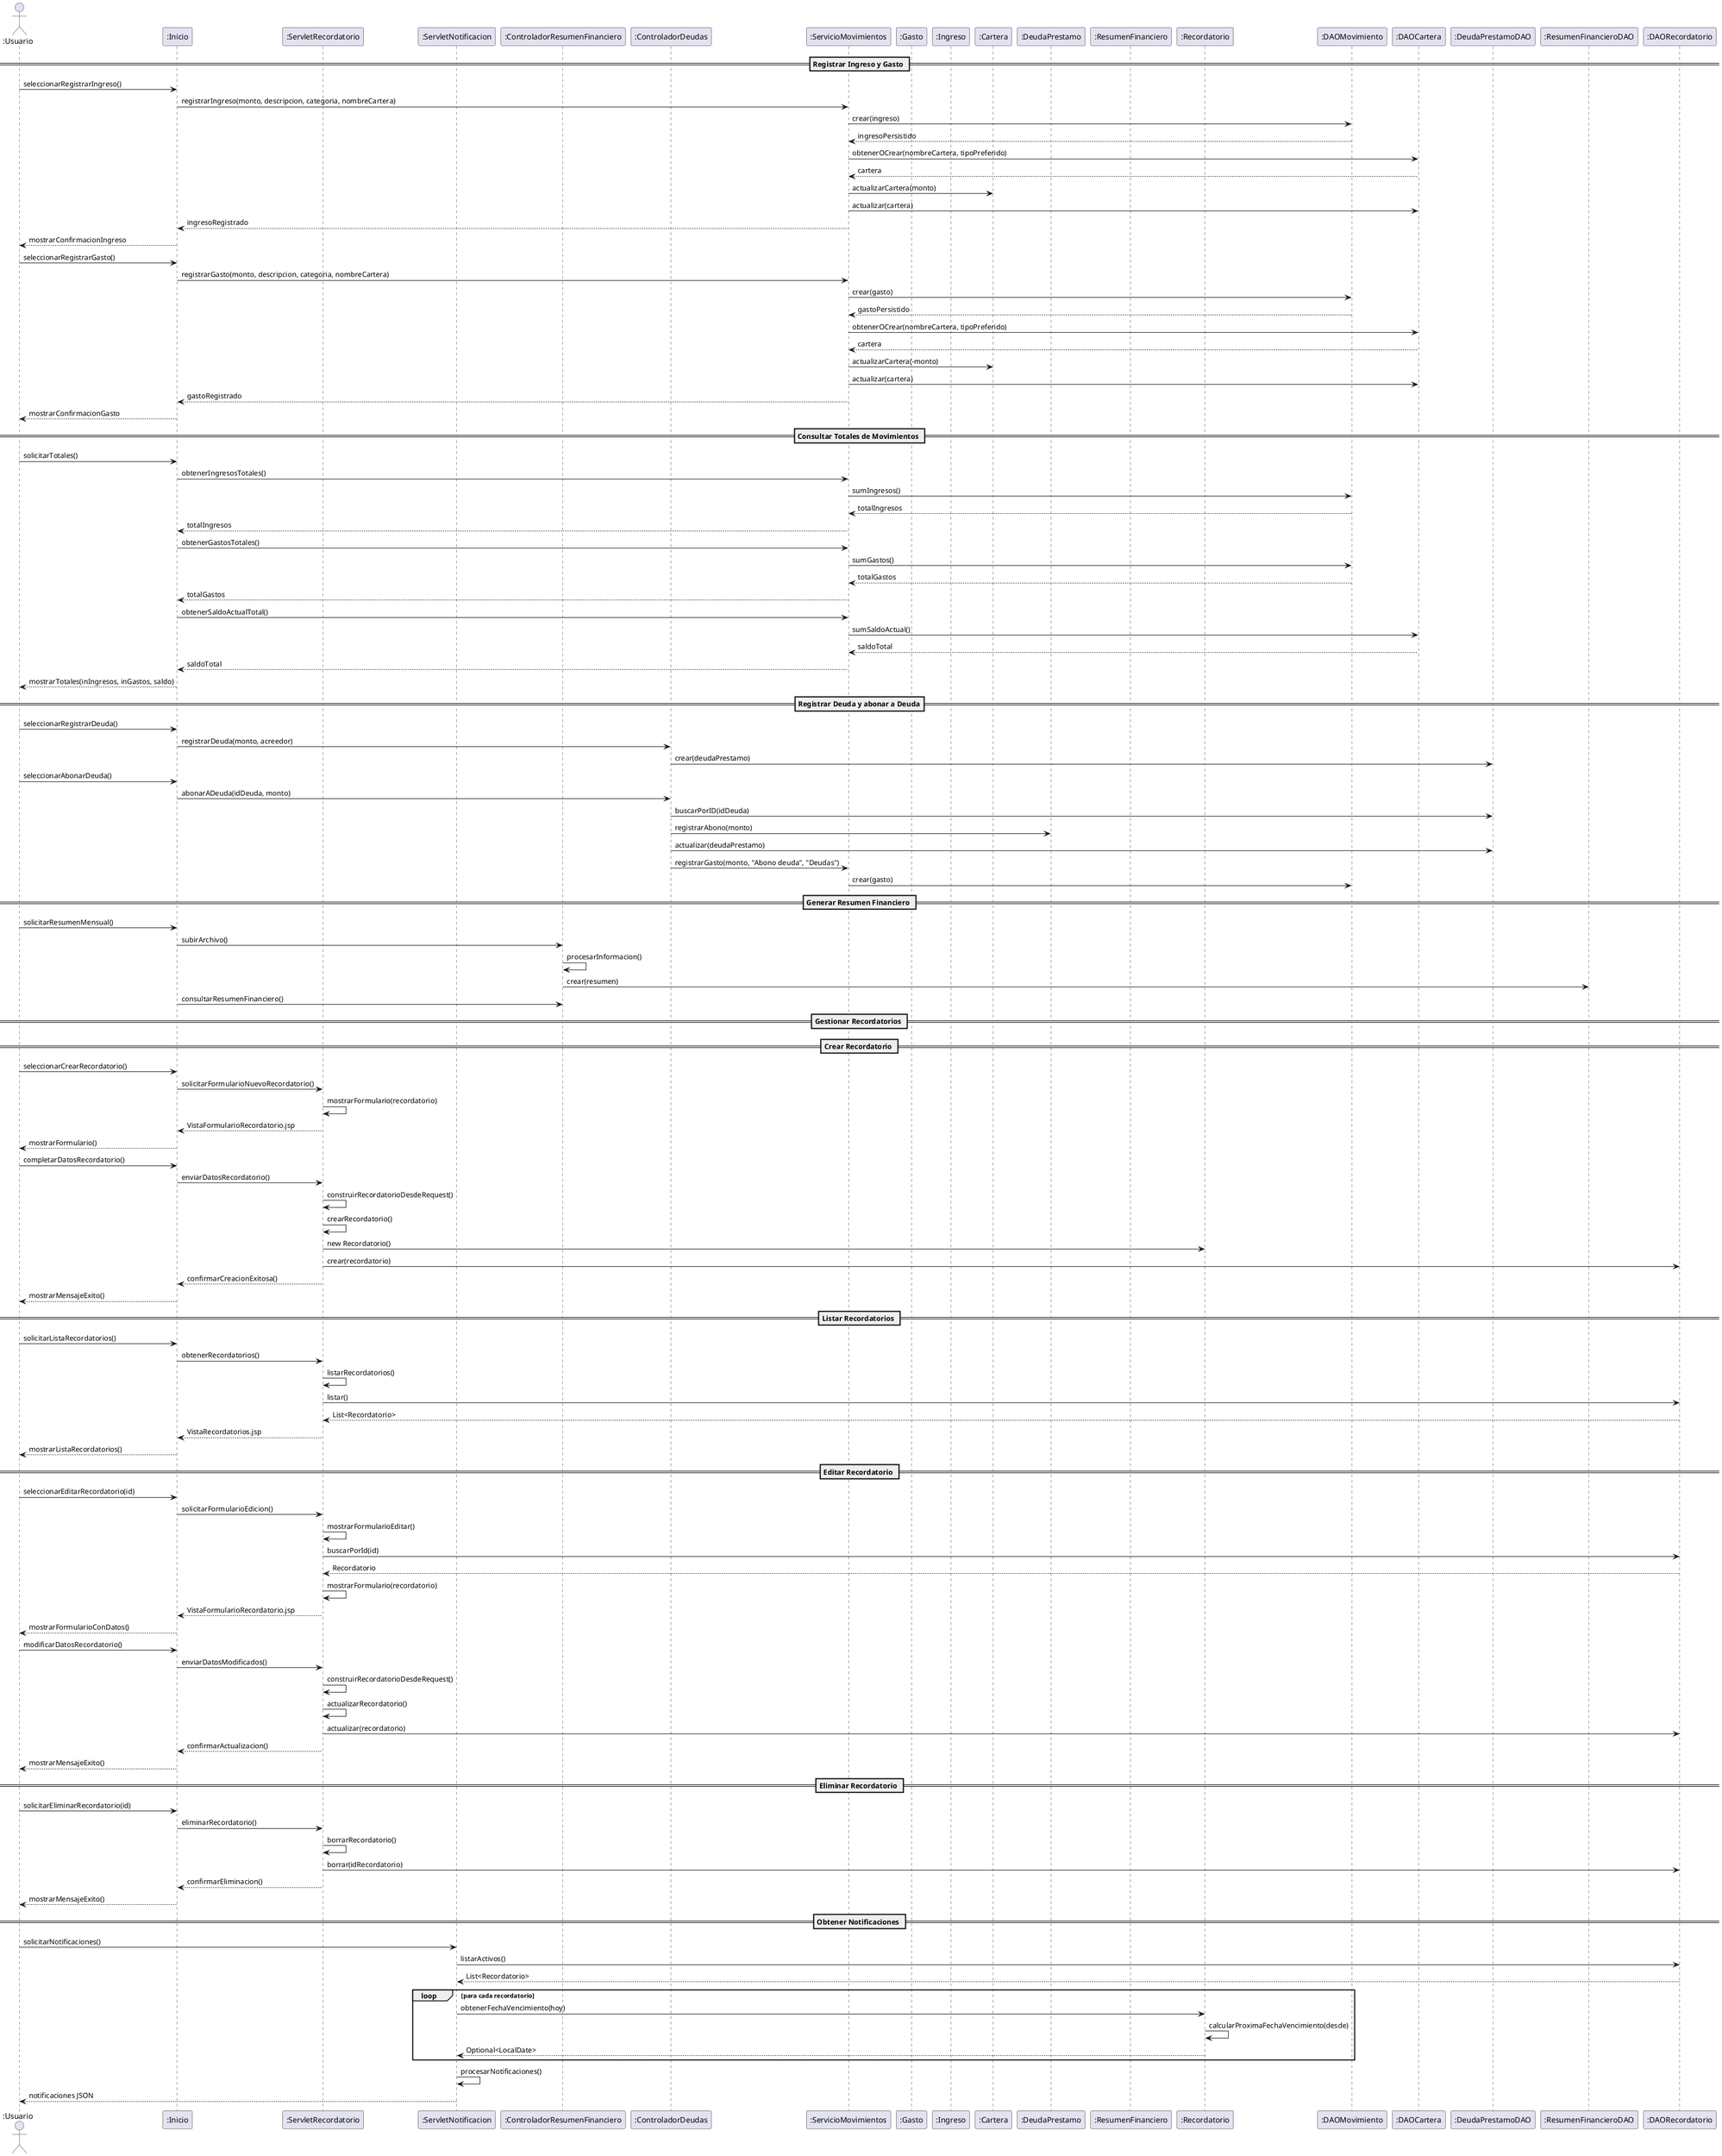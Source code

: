 @startuml

actor ":Usuario" as usuario
participant ":Inicio" as inicio
participant ":ServletRecordatorio" as servletRecordatorio
participant ":ServletNotificacion" as servletNotificacion
participant ":ControladorResumenFinanciero" as controladorResumen
participant ":ControladorDeudas" as controladorDeudas
participant ":ServicioMovimientos" as servicioMovimientos
participant ":Gasto" as gasto
participant ":Ingreso" as ingreso
participant ":Cartera" as cartera
participant ":DeudaPrestamo" as deudaPrestamo
participant ":ResumenFinanciero" as resumen
participant ":Recordatorio" as recordatorio
participant ":DAOMovimiento" as daoMovimiento
participant ":DAOCartera" as carteraDAO
participant ":DeudaPrestamoDAO" as deudaPrestamoDAO
participant ":ResumenFinancieroDAO" as resumenDAO
participant ":DAORecordatorio" as DAOrecordatorio

== Registrar Ingreso y Gasto ==
usuario -> inicio: seleccionarRegistrarIngreso()
inicio -> servicioMovimientos: registrarIngreso(monto, descripcion, categoria, nombreCartera)
servicioMovimientos -> daoMovimiento: crear(ingreso)
daoMovimiento --> servicioMovimientos: ingresoPersistido
servicioMovimientos -> carteraDAO: obtenerOCrear(nombreCartera, tipoPreferido)
carteraDAO --> servicioMovimientos: cartera
servicioMovimientos -> cartera: actualizarCartera(monto)
servicioMovimientos -> carteraDAO: actualizar(cartera)
servicioMovimientos --> inicio: ingresoRegistrado
inicio --> usuario: mostrarConfirmacionIngreso

usuario -> inicio: seleccionarRegistrarGasto()
inicio -> servicioMovimientos: registrarGasto(monto, descripcion, categoria, nombreCartera)
servicioMovimientos -> daoMovimiento: crear(gasto)
daoMovimiento --> servicioMovimientos: gastoPersistido
servicioMovimientos -> carteraDAO: obtenerOCrear(nombreCartera, tipoPreferido)
carteraDAO --> servicioMovimientos: cartera
servicioMovimientos -> cartera: actualizarCartera(-monto)
servicioMovimientos -> carteraDAO: actualizar(cartera)
servicioMovimientos --> inicio: gastoRegistrado
inicio --> usuario: mostrarConfirmacionGasto

== Consultar Totales de Movimientos ==
usuario -> inicio: solicitarTotales()
inicio -> servicioMovimientos: obtenerIngresosTotales()
servicioMovimientos -> daoMovimiento: sumIngresos()
daoMovimiento --> servicioMovimientos: totalIngresos
servicioMovimientos --> inicio: totalIngresos
inicio -> servicioMovimientos: obtenerGastosTotales()
servicioMovimientos -> daoMovimiento: sumGastos()
daoMovimiento --> servicioMovimientos: totalGastos
servicioMovimientos --> inicio: totalGastos
inicio -> servicioMovimientos: obtenerSaldoActualTotal()
servicioMovimientos -> carteraDAO: sumSaldoActual()
carteraDAO --> servicioMovimientos: saldoTotal
servicioMovimientos --> inicio: saldoTotal
inicio --> usuario: mostrarTotales(inIngresos, inGastos, saldo)

== Registrar Deuda y abonar a Deuda==
usuario -> inicio: seleccionarRegistrarDeuda()
inicio -> controladorDeudas: registrarDeuda(monto, acreedor)
controladorDeudas -> deudaPrestamoDAO: crear(deudaPrestamo)

usuario -> inicio: seleccionarAbonarDeuda()
inicio -> controladorDeudas: abonarADeuda(idDeuda, monto)
controladorDeudas -> deudaPrestamoDAO: buscarPorID(idDeuda)
controladorDeudas -> deudaPrestamo: registrarAbono(monto)
controladorDeudas -> deudaPrestamoDAO: actualizar(deudaPrestamo)

controladorDeudas -> servicioMovimientos: registrarGasto(monto, "Abono deuda", "Deudas")
servicioMovimientos -> daoMovimiento: crear(gasto)

== Generar Resumen Financiero ==
usuario -> inicio: solicitarResumenMensual()
inicio -> controladorResumen: subirArchivo()
controladorResumen -> controladorResumen: procesarInformacion()
controladorResumen -> resumenDAO: crear(resumen)
inicio -> controladorResumen: consultarResumenFinanciero()


== Gestionar Recordatorios ==

== Crear Recordatorio ==

usuario -> inicio: seleccionarCrearRecordatorio()
inicio -> servletRecordatorio: solicitarFormularioNuevoRecordatorio()
servletRecordatorio -> servletRecordatorio: mostrarFormulario(recordatorio)
servletRecordatorio --> inicio: VistaFormularioRecordatorio.jsp
inicio --> usuario: mostrarFormulario()

usuario -> inicio: completarDatosRecordatorio()
inicio -> servletRecordatorio: enviarDatosRecordatorio()
servletRecordatorio -> servletRecordatorio: construirRecordatorioDesdeRequest()
servletRecordatorio -> servletRecordatorio: crearRecordatorio()
servletRecordatorio -> recordatorio: new Recordatorio()
servletRecordatorio -> DAOrecordatorio: crear(recordatorio)
servletRecordatorio --> inicio: confirmarCreacionExitosa()
inicio --> usuario: mostrarMensajeExito()

== Listar Recordatorios ==
usuario -> inicio: solicitarListaRecordatorios()
inicio -> servletRecordatorio: obtenerRecordatorios()
servletRecordatorio -> servletRecordatorio: listarRecordatorios()
servletRecordatorio -> DAOrecordatorio: listar()
DAOrecordatorio --> servletRecordatorio: List<Recordatorio>
servletRecordatorio --> inicio: VistaRecordatorios.jsp
inicio --> usuario: mostrarListaRecordatorios()

== Editar Recordatorio ==
usuario -> inicio: seleccionarEditarRecordatorio(id)
inicio -> servletRecordatorio: solicitarFormularioEdicion()
servletRecordatorio -> servletRecordatorio: mostrarFormularioEditar()
servletRecordatorio -> DAOrecordatorio: buscarPorId(id)
DAOrecordatorio --> servletRecordatorio: Recordatorio
servletRecordatorio -> servletRecordatorio: mostrarFormulario(recordatorio)
servletRecordatorio --> inicio: VistaFormularioRecordatorio.jsp
inicio --> usuario: mostrarFormularioConDatos()

usuario -> inicio: modificarDatosRecordatorio()
inicio -> servletRecordatorio: enviarDatosModificados()
servletRecordatorio -> servletRecordatorio: construirRecordatorioDesdeRequest()
servletRecordatorio -> servletRecordatorio: actualizarRecordatorio()
servletRecordatorio -> DAOrecordatorio: actualizar(recordatorio)
servletRecordatorio --> inicio: confirmarActualizacion()
inicio --> usuario: mostrarMensajeExito()

== Eliminar Recordatorio ==
usuario -> inicio: solicitarEliminarRecordatorio(id)
inicio -> servletRecordatorio: eliminarRecordatorio()
servletRecordatorio -> servletRecordatorio: borrarRecordatorio()
servletRecordatorio -> DAOrecordatorio: borrar(idRecordatorio)
servletRecordatorio --> inicio: confirmarEliminacion()
inicio --> usuario: mostrarMensajeExito()

== Obtener Notificaciones ==
usuario -> servletNotificacion: solicitarNotificaciones()
servletNotificacion -> DAOrecordatorio: listarActivos()
DAOrecordatorio --> servletNotificacion: List<Recordatorio>

loop para cada recordatorio
    servletNotificacion -> recordatorio: obtenerFechaVencimiento(hoy)
    recordatorio -> recordatorio: calcularProximaFechaVencimiento(desde)
    recordatorio --> servletNotificacion: Optional<LocalDate>
end

servletNotificacion -> servletNotificacion: procesarNotificaciones()
servletNotificacion --> usuario: notificaciones JSON


@enduml